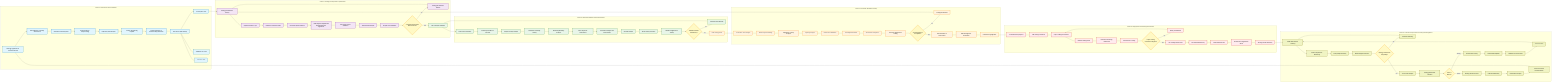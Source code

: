 graph LR
    subgraph "Phase 1: Research & Data Foundation"
        A[Strategy Hypothesis & Literature Review] --> B[Data Collection & Quality Assessment]
        B --> C[Alternative Data Integration]
        C --> D[Data Cleaning & Preprocessing]
        D --> E[Exploratory Data Analysis]
        E --> F[Feature Engineering Pipeline]
        F --> G[Feature Selection & Dimensionality Reduction]
        G --> H[Time Series Split Strategy]
        H --> I[Training Set ~60%]
        H --> J[Validation Set ~20%]
        H --> K[Test Set ~20%]
    end
    
    subgraph "Phase 2: Strategy Development & Optimization"
        I --> L[Strategy Architecture Design]
        L --> M[Signal Generation Logic]
        M --> N[Portfolio Construction Rules]
        N --> O[Parameter Space Definition]
        O --> P[Multi-Objective Optimization<br/>Bayesian/Genetic Algorithms]
        P --> Q[Time Series Cross-Validation]
        Q --> R[Walk-Forward Analysis]
        R --> S[Purged Cross-Validation]
        S --> T{In-Sample Performance<br/>Meets Criteria?}
        T -->|No| U[Strategy Architecture Review]
        U --> L
        T -->|Yes| V[Out-of-Sample Validation]
    end
    
    subgraph "Phase 3: Advanced Validation & Risk Assessment"
        V --> W[Monte Carlo Simulation]
        W --> X[Bootstrap Confidence Intervals]
        X --> Y[Regime Change Analysis]
        Y --> Z[Parameter Sensitivity Testing]
        Z --> AA[Model Explainability Analysis]
        AA --> BB[Factor Exposure Assessment]
        BB --> CC[Correlation Analysis with Benchmarks]
        CC --> DD[Tail Risk Analysis]
        DD --> EE[Stress Testing Scenarios]
        EE --> FF[Statistical Significance Testing]
        FF --> GG{Validation Results<br/>Satisfactory?}
        GG -->|No| HH[Parameter Recalibration]
        HH --> V
        GG -->|Yes| II[Final Testing Phase]
    end
    
    subgraph "Phase 4: Production Readiness Testing"
        II --> JJ[Transaction Cost Analysis]
        JJ --> KK[Market Impact Modeling]
        KK --> LL[Slippage & Latency Analysis]
        LL --> MM[Capacity Analysis]
        MM --> NN[Performance Attribution]
        NN --> OO[Risk-Adjusted Metrics]
        OO --> PP[Benchmark Comparison]
        PP --> QQ[Economic Significance Testing]
        QQ --> RR{Final Performance<br/>Acceptable?}
        RR -->|No| SS[Strategy Refinement]
        SS --> L
        RR -->|Yes| TT[Documentation & Governance]
        TT --> UU[Risk Management Framework]
        UU --> VV[Position Sizing Algorithm]
    end
    
    subgraph "Phase 5: Deployment & Monitoring Infrastructure"
        VV --> WW[Containerized Deployment]
        WW --> XX[A/B Testing Framework]
        XX --> YY[Paper Trading Environment]
        YY --> ZZ[Shadow Trading Phase]
        ZZ --> AAA[Real-time Monitoring Dashboard]
        AAA --> BBB[Performance Tracking]
        BBB --> CCC{Paper Trading<br/>Performance Aligned?}
        CCC -->|No| DDD[Debug & Calibration]
        DDD --> YY
        CCC -->|Yes| EEE[Live Trading Infrastructure]
        EEE --> FFF[Automated Rebalancing]
        FFF --> GGG[Model Drift Detection]
        GGG --> HHH[Performance Degradation Alerts]
        HHH --> III[Strategy Health Monitoring]
    end
    
    subgraph "Phase 6: Continuous Improvement & Lifecycle Management"
        III --> JJJ[Model Performance Tracking]
        JJJ --> KKK[Feature Importance Monitoring]
        KKK --> LLL[Data Quality Monitoring]
        LLL --> MMM[Market Regime Detection]
        MMM --> NNN{Strategy Performance<br/>Degrading?}
        NNN -->|No| OOO[Continue Monitoring]
        OOO --> JJJ
        NNN -->|Yes| PPP[Root Cause Analysis]
        PPP --> QQQ[Strategy Retirement Decision]
        QQQ --> RRR{Retire or<br/>Retrain?}
        RRR -->|Retire| SSS[Strategy Sunset Process]
        SSS --> TTT[Portfolio Rebalancing]
        RRR -->|Retrain| UUU[Incremental Learning]
        UUU --> VVV[Online Model Updates]
        VVV --> WWW[Validation on Recent Data]
        WWW --> XXX[Gradual Rollout]
        XXX --> JJJ
        TTT --> YYY[Post-Mortem Analysis]
        YYY --> ZZZ[Lessons Learned Documentation]
        ZZZ --> A
    end
    
    classDef dataPhase fill:#e1f5fe,stroke:#0277bd,stroke-width:2px,color:#000000
    classDef developmentPhase fill:#f3e5f5,stroke:#7b1fa2,stroke-width:2px,color:#000000
    classDef validationPhase fill:#e8f5e8,stroke:#388e3c,stroke-width:2px,color:#000000
    classDef testingPhase fill:#fff3e0,stroke:#f57c00,stroke-width:2px,color:#000000
    classDef productionPhase fill:#ffebee,stroke:#d32f2f,stroke-width:2px,color:#000000
    classDef lifecyclePhase fill:#f0f4c3,stroke:#827717,stroke-width:2px,color:#000000
    classDef decisionPoint fill:#fff9c4,stroke:#f9a825,stroke-width:3px,color:#000000
    
    class A,B,C,D,E,F,G,H,I,J,K dataPhase
    class L,M,N,O,P,Q,R,S,U developmentPhase
    class V,W,X,Y,Z,AA,BB,CC,DD,EE,FF,HH validationPhase
    class II,JJ,KK,LL,MM,NN,OO,PP,QQ,SS,TT,UU,VV testingPhase
    class WW,XX,YY,ZZ,AAA,BBB,DDD,EEE,FFF,GGG,HHH,III productionPhase
    class JJJ,KKK,LLL,MMM,OOO,PPP,QQQ,SSS,TTT,UUU,VVV,WWW,XXX,YYY,ZZZ lifecyclePhase
    class T,GG,RR,CCC,NNN,RRR decisionPoint